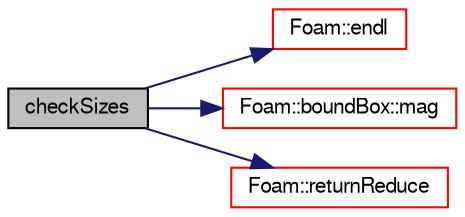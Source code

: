 digraph "checkSizes"
{
  bgcolor="transparent";
  edge [fontname="FreeSans",fontsize="10",labelfontname="FreeSans",labelfontsize="10"];
  node [fontname="FreeSans",fontsize="10",shape=record];
  rankdir="LR";
  Node1 [label="checkSizes",height=0.2,width=0.4,color="black", fillcolor="grey75", style="filled" fontcolor="black"];
  Node1 -> Node2 [color="midnightblue",fontsize="10",style="solid",fontname="FreeSans"];
  Node2 [label="Foam::endl",height=0.2,width=0.4,color="red",URL="$a10237.html#a2db8fe02a0d3909e9351bb4275b23ce4",tooltip="Add newline and flush stream. "];
  Node1 -> Node3 [color="midnightblue",fontsize="10",style="solid",fontname="FreeSans"];
  Node3 [label="Foam::boundBox::mag",height=0.2,width=0.4,color="red",URL="$a00146.html#a3d026c3aee48e61452581e5633617d02",tooltip="The magnitude of the bounding box span. "];
  Node1 -> Node4 [color="midnightblue",fontsize="10",style="solid",fontname="FreeSans"];
  Node4 [label="Foam::returnReduce",height=0.2,width=0.4,color="red",URL="$a10237.html#a8d528a67d2a9c6fe4fb94bc86872624b"];
}
